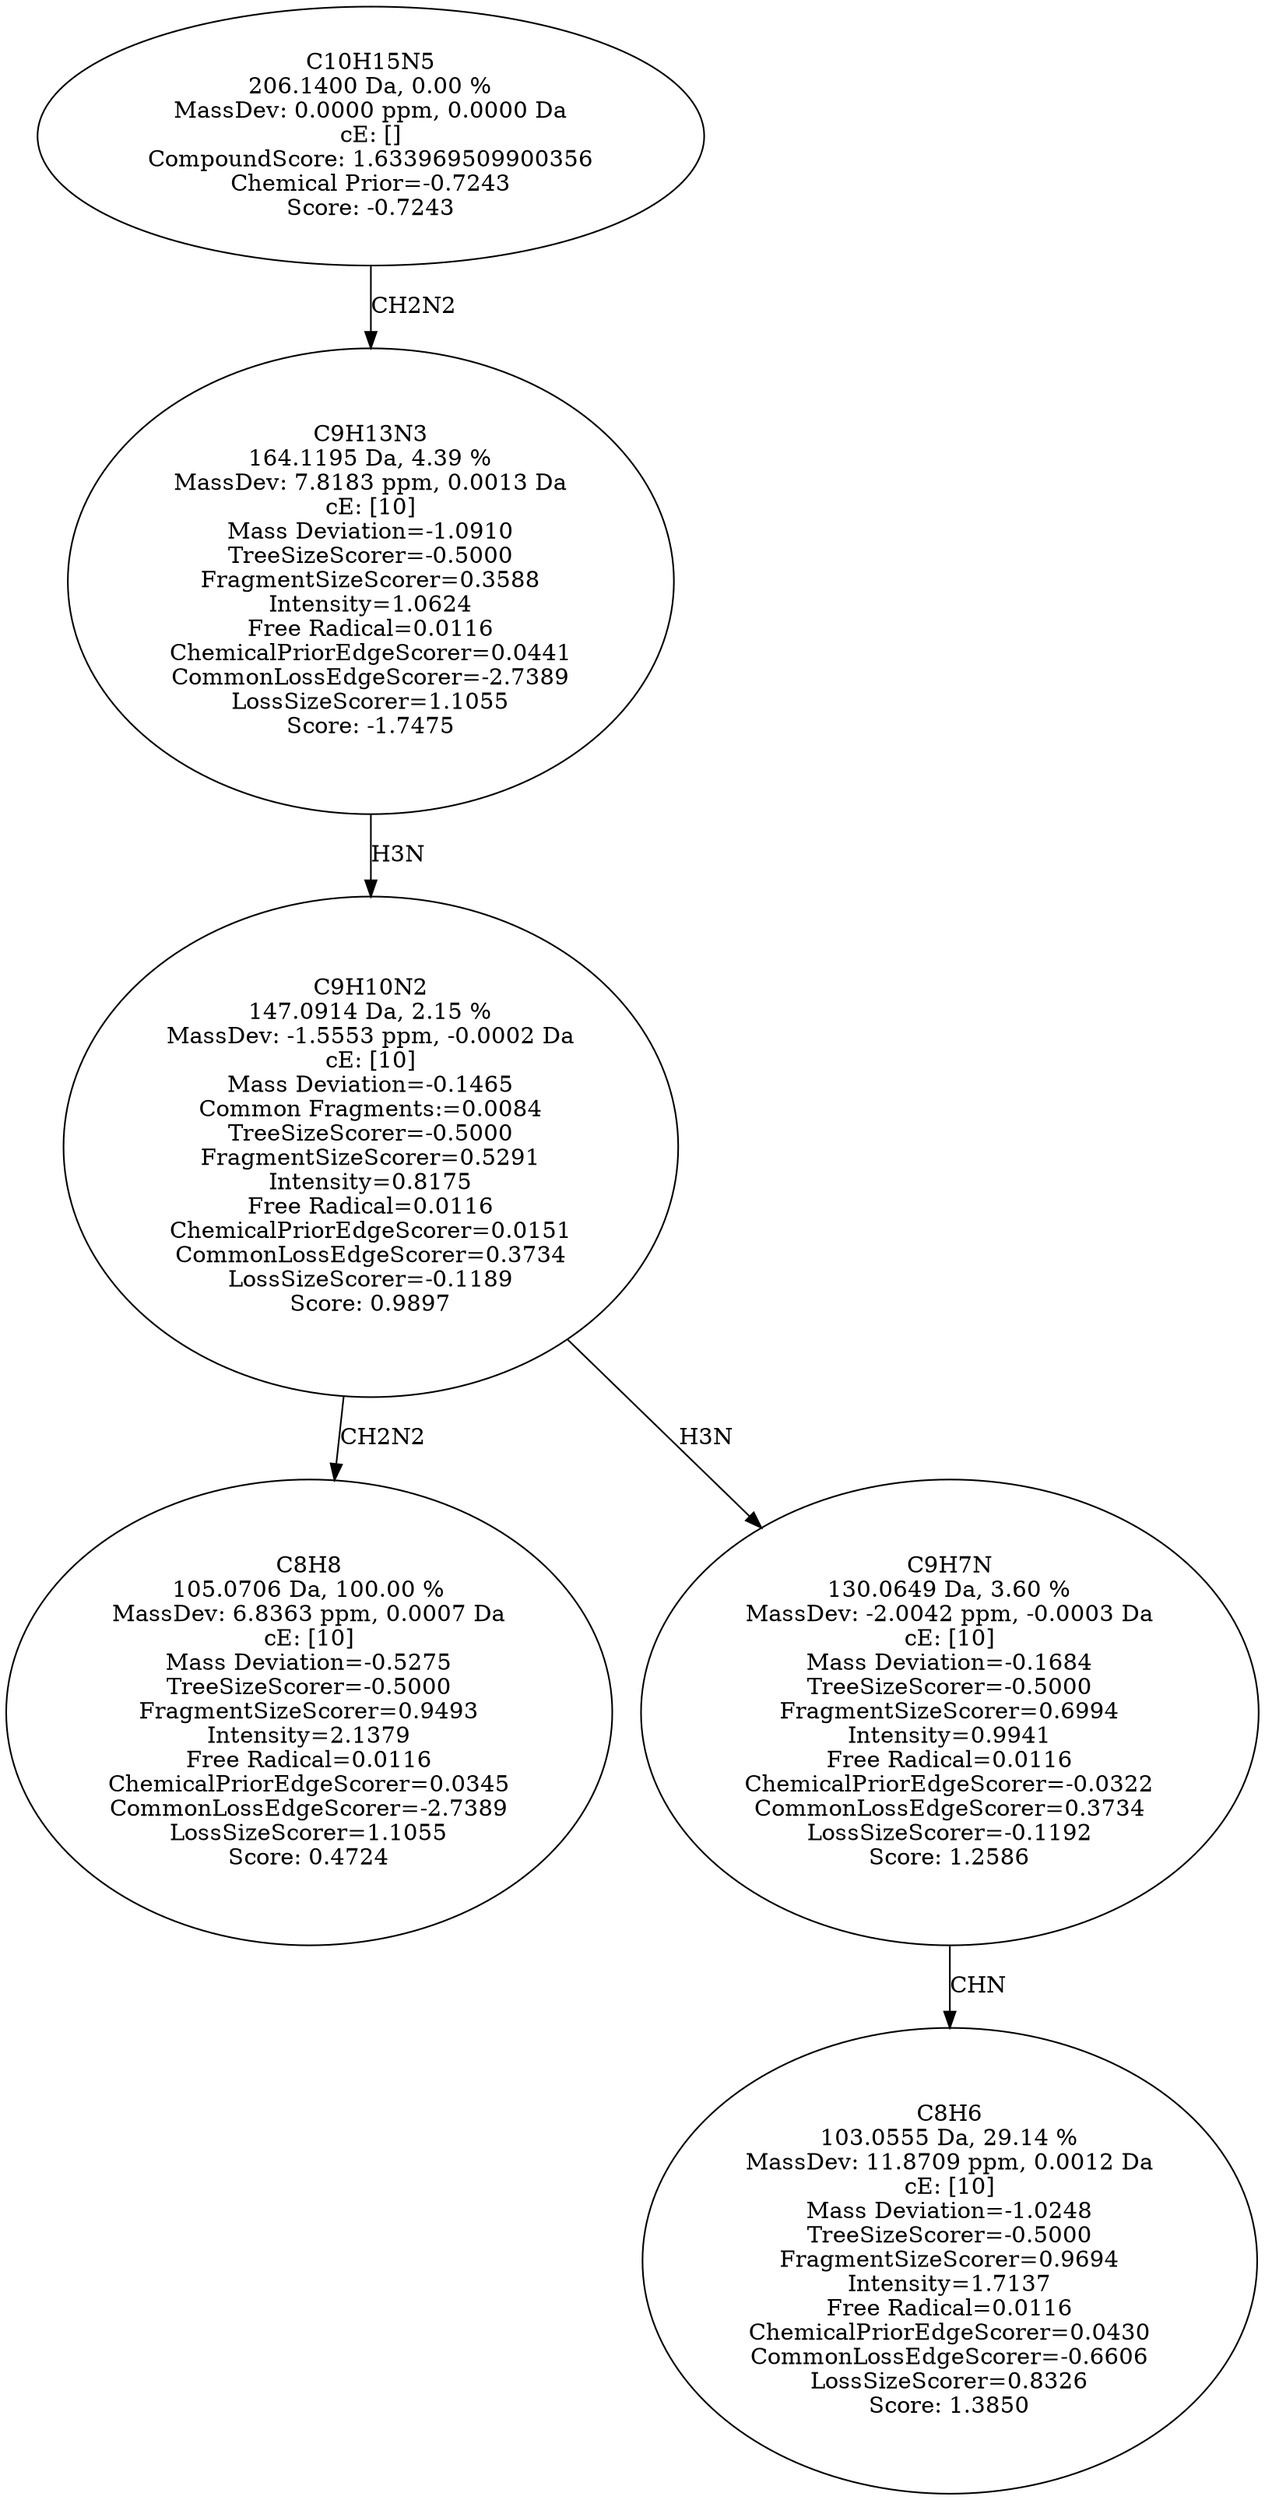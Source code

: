 strict digraph {
v1 [label="C8H8\n105.0706 Da, 100.00 %\nMassDev: 6.8363 ppm, 0.0007 Da\ncE: [10]\nMass Deviation=-0.5275\nTreeSizeScorer=-0.5000\nFragmentSizeScorer=0.9493\nIntensity=2.1379\nFree Radical=0.0116\nChemicalPriorEdgeScorer=0.0345\nCommonLossEdgeScorer=-2.7389\nLossSizeScorer=1.1055\nScore: 0.4724"];
v2 [label="C8H6\n103.0555 Da, 29.14 %\nMassDev: 11.8709 ppm, 0.0012 Da\ncE: [10]\nMass Deviation=-1.0248\nTreeSizeScorer=-0.5000\nFragmentSizeScorer=0.9694\nIntensity=1.7137\nFree Radical=0.0116\nChemicalPriorEdgeScorer=0.0430\nCommonLossEdgeScorer=-0.6606\nLossSizeScorer=0.8326\nScore: 1.3850"];
v3 [label="C9H7N\n130.0649 Da, 3.60 %\nMassDev: -2.0042 ppm, -0.0003 Da\ncE: [10]\nMass Deviation=-0.1684\nTreeSizeScorer=-0.5000\nFragmentSizeScorer=0.6994\nIntensity=0.9941\nFree Radical=0.0116\nChemicalPriorEdgeScorer=-0.0322\nCommonLossEdgeScorer=0.3734\nLossSizeScorer=-0.1192\nScore: 1.2586"];
v4 [label="C9H10N2\n147.0914 Da, 2.15 %\nMassDev: -1.5553 ppm, -0.0002 Da\ncE: [10]\nMass Deviation=-0.1465\nCommon Fragments:=0.0084\nTreeSizeScorer=-0.5000\nFragmentSizeScorer=0.5291\nIntensity=0.8175\nFree Radical=0.0116\nChemicalPriorEdgeScorer=0.0151\nCommonLossEdgeScorer=0.3734\nLossSizeScorer=-0.1189\nScore: 0.9897"];
v5 [label="C9H13N3\n164.1195 Da, 4.39 %\nMassDev: 7.8183 ppm, 0.0013 Da\ncE: [10]\nMass Deviation=-1.0910\nTreeSizeScorer=-0.5000\nFragmentSizeScorer=0.3588\nIntensity=1.0624\nFree Radical=0.0116\nChemicalPriorEdgeScorer=0.0441\nCommonLossEdgeScorer=-2.7389\nLossSizeScorer=1.1055\nScore: -1.7475"];
v6 [label="C10H15N5\n206.1400 Da, 0.00 %\nMassDev: 0.0000 ppm, 0.0000 Da\ncE: []\nCompoundScore: 1.633969509900356\nChemical Prior=-0.7243\nScore: -0.7243"];
v4 -> v1 [label="CH2N2"];
v3 -> v2 [label="CHN"];
v4 -> v3 [label="H3N"];
v5 -> v4 [label="H3N"];
v6 -> v5 [label="CH2N2"];
}